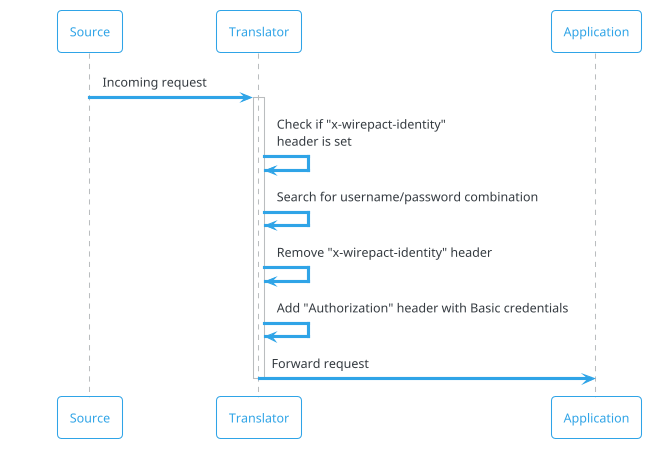 @startuml
!theme cerulean-outline

participant "Source" as s
participant "Translator" as t
participant "Application" as a

s -> t: Incoming request
activate t
    t -> t: Check if "x-wirepact-identity"\nheader is set
    t -> t: Search for username/password combination
    t -> t: Remove "x-wirepact-identity" header
    t -> t: Add "Authorization" header with Basic credentials
    t -> a: Forward request
deactivate t

@enduml
